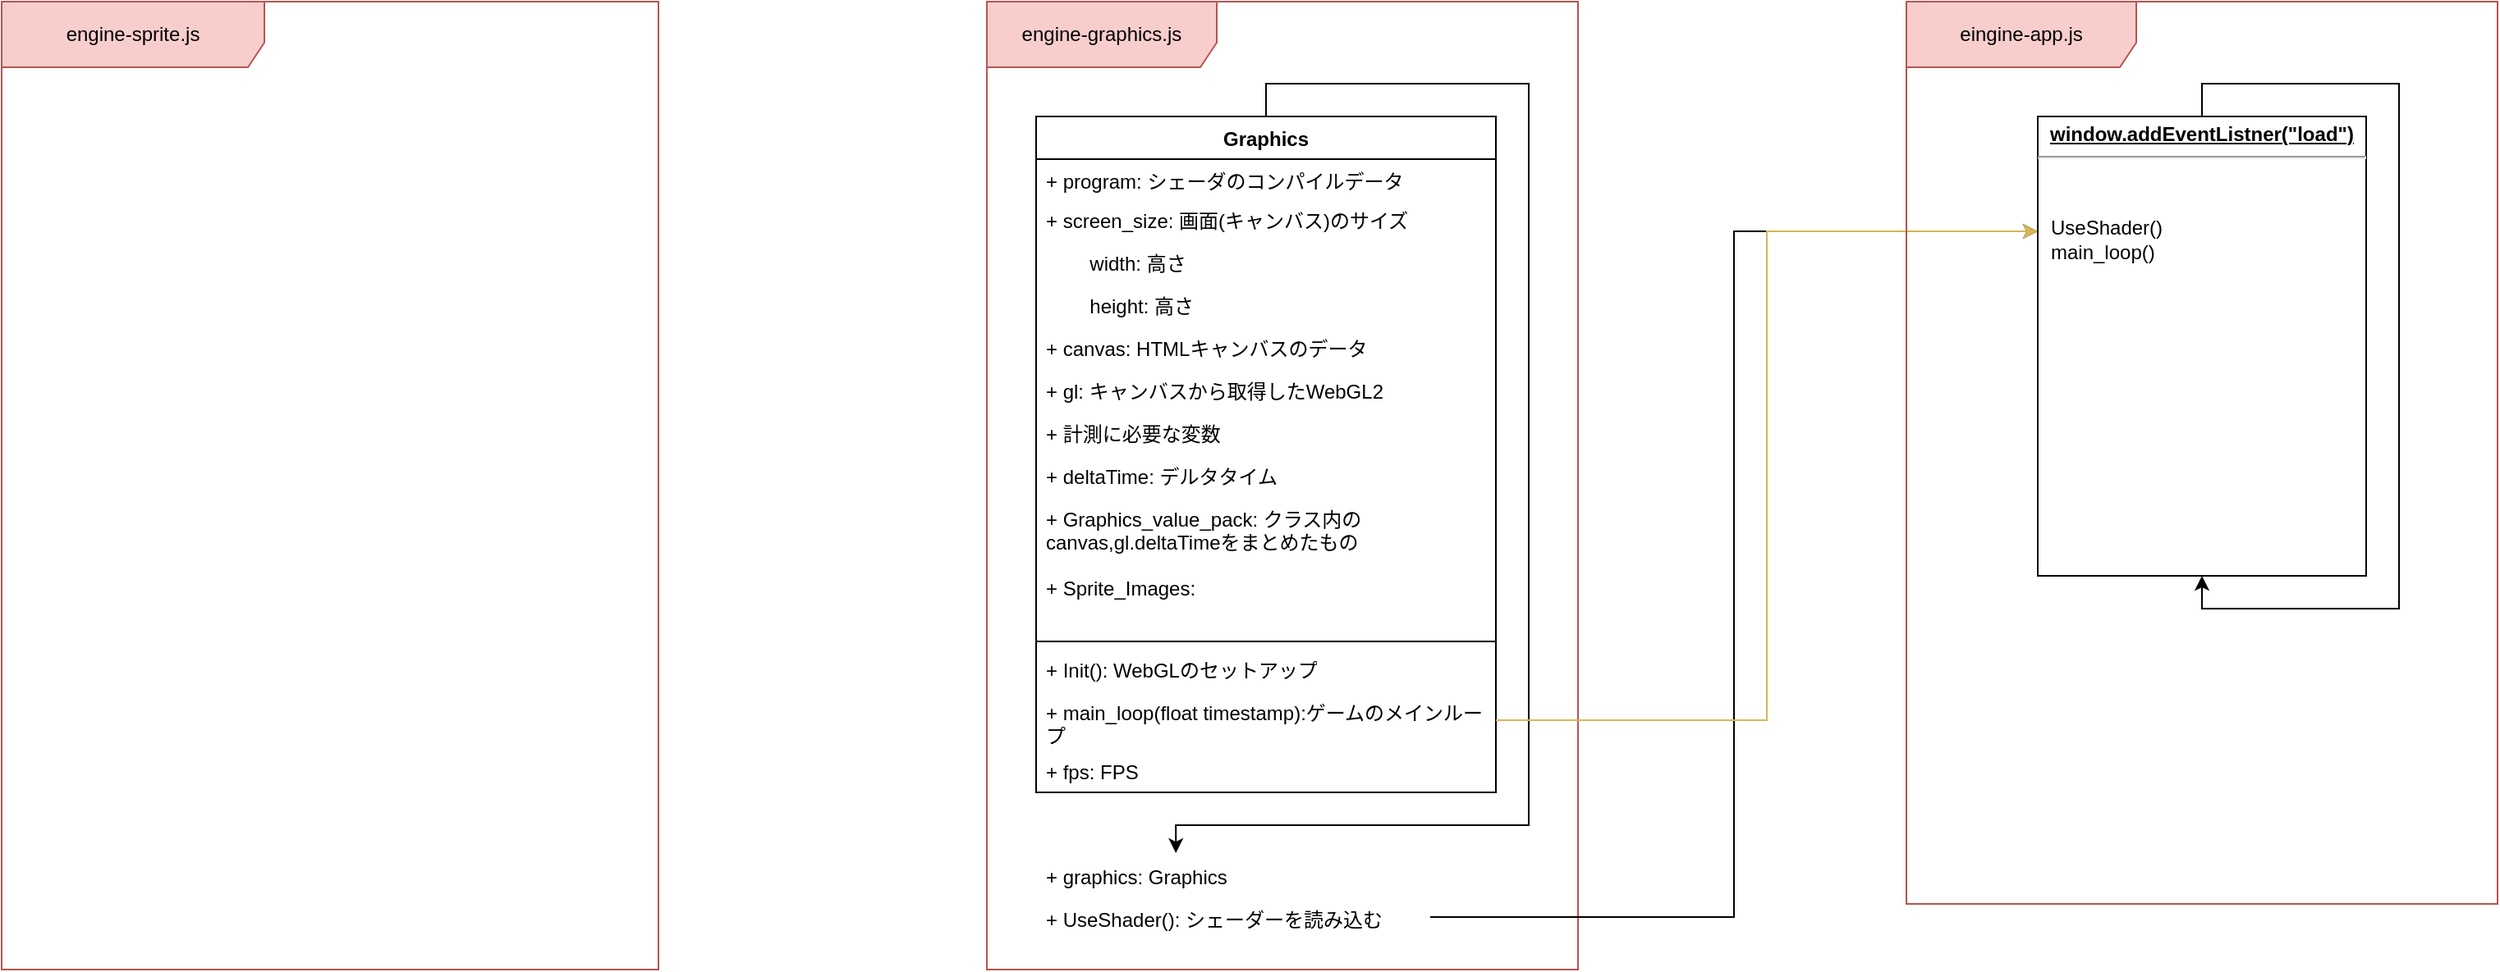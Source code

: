 <mxfile version="22.1.5" type="github">
  <diagram name="Page-1" id="9f46799a-70d6-7492-0946-bef42562c5a5">
    <mxGraphModel dx="2534" dy="782" grid="1" gridSize="10" guides="1" tooltips="1" connect="1" arrows="1" fold="1" page="1" pageScale="1" pageWidth="1100" pageHeight="850" background="none" math="0" shadow="0">
      <root>
        <mxCell id="0" />
        <mxCell id="1" parent="0" />
        <mxCell id="MwIQv-HGQF9bCJOtUhHA-6" value="Graphics" style="swimlane;fontStyle=1;align=center;verticalAlign=top;childLayout=stackLayout;horizontal=1;startSize=26;horizontalStack=0;resizeParent=1;resizeParentMax=0;resizeLast=0;collapsible=1;marginBottom=0;whiteSpace=wrap;html=1;spacing=2;" vertex="1" parent="1">
          <mxGeometry x="470" y="70" width="280" height="412" as="geometry" />
        </mxCell>
        <mxCell id="MwIQv-HGQF9bCJOtUhHA-7" value="+ program: シェーダのコンパイルデータ" style="text;strokeColor=none;fillColor=none;align=left;verticalAlign=top;spacingLeft=4;spacingRight=4;overflow=hidden;rotatable=0;points=[[0,0.5],[1,0.5]];portConstraint=eastwest;whiteSpace=wrap;html=1;spacing=2;" vertex="1" parent="MwIQv-HGQF9bCJOtUhHA-6">
          <mxGeometry y="26" width="280" height="24" as="geometry" />
        </mxCell>
        <mxCell id="MwIQv-HGQF9bCJOtUhHA-11" value="+ screen_size: 画面(キャンバス)のサイズ" style="text;strokeColor=none;fillColor=none;align=left;verticalAlign=top;spacingLeft=4;spacingRight=4;overflow=hidden;rotatable=0;points=[[0,0.5],[1,0.5]];portConstraint=eastwest;whiteSpace=wrap;html=1;container=0;spacing=2;" vertex="1" parent="MwIQv-HGQF9bCJOtUhHA-6">
          <mxGeometry y="50" width="280" height="26" as="geometry" />
        </mxCell>
        <mxCell id="MwIQv-HGQF9bCJOtUhHA-12" value="&lt;span style=&quot;white-space: pre;&quot;&gt;&#x9;&lt;/span&gt;width: 高さ" style="text;strokeColor=none;fillColor=none;align=left;verticalAlign=top;spacingLeft=4;spacingRight=4;overflow=hidden;rotatable=0;points=[[0,0.5],[1,0.5]];portConstraint=eastwest;whiteSpace=wrap;html=1;container=0;spacing=2;" vertex="1" parent="MwIQv-HGQF9bCJOtUhHA-6">
          <mxGeometry y="76" width="280" height="26" as="geometry" />
        </mxCell>
        <mxCell id="MwIQv-HGQF9bCJOtUhHA-16" value="&lt;span style=&quot;white-space: pre;&quot;&gt;&#x9;&lt;/span&gt;height: 高さ" style="text;strokeColor=none;fillColor=none;align=left;verticalAlign=top;spacingLeft=4;spacingRight=4;overflow=hidden;rotatable=0;points=[[0,0.5],[1,0.5]];portConstraint=eastwest;whiteSpace=wrap;html=1;container=0;spacing=2;" vertex="1" parent="MwIQv-HGQF9bCJOtUhHA-6">
          <mxGeometry y="102" width="280" height="26" as="geometry" />
        </mxCell>
        <mxCell id="MwIQv-HGQF9bCJOtUhHA-17" value="+ canvas: HTMLキャンバスのデータ" style="text;strokeColor=none;fillColor=none;align=left;verticalAlign=top;spacingLeft=4;spacingRight=4;overflow=hidden;rotatable=0;points=[[0,0.5],[1,0.5]];portConstraint=eastwest;whiteSpace=wrap;html=1;container=0;spacing=2;" vertex="1" parent="MwIQv-HGQF9bCJOtUhHA-6">
          <mxGeometry y="128" width="280" height="26" as="geometry" />
        </mxCell>
        <mxCell id="MwIQv-HGQF9bCJOtUhHA-21" value="+ gl: キャンバスから取得したWebGL2" style="text;strokeColor=none;fillColor=none;align=left;verticalAlign=top;spacingLeft=4;spacingRight=4;overflow=hidden;rotatable=0;points=[[0,0.5],[1,0.5]];portConstraint=eastwest;whiteSpace=wrap;html=1;container=0;spacing=2;" vertex="1" parent="MwIQv-HGQF9bCJOtUhHA-6">
          <mxGeometry y="154" width="280" height="26" as="geometry" />
        </mxCell>
        <mxCell id="MwIQv-HGQF9bCJOtUhHA-19" value="+ 計測に必要な変数" style="text;strokeColor=none;fillColor=none;align=left;verticalAlign=top;spacingLeft=4;spacingRight=4;overflow=hidden;rotatable=0;points=[[0,0.5],[1,0.5]];portConstraint=eastwest;whiteSpace=wrap;html=1;container=0;spacing=2;" vertex="1" parent="MwIQv-HGQF9bCJOtUhHA-6">
          <mxGeometry y="180" width="280" height="26" as="geometry" />
        </mxCell>
        <mxCell id="MwIQv-HGQF9bCJOtUhHA-18" value="+ deltaTime: デルタタイム" style="text;strokeColor=none;fillColor=none;align=left;verticalAlign=top;spacingLeft=4;spacingRight=4;overflow=hidden;rotatable=0;points=[[0,0.5],[1,0.5]];portConstraint=eastwest;whiteSpace=wrap;html=1;container=0;spacing=2;" vertex="1" parent="MwIQv-HGQF9bCJOtUhHA-6">
          <mxGeometry y="206" width="280" height="26" as="geometry" />
        </mxCell>
        <mxCell id="MwIQv-HGQF9bCJOtUhHA-23" value="+ Graphics_value_pack: クラス内のcanvas,gl.deltaTimeをまとめたもの" style="text;strokeColor=none;fillColor=none;align=left;verticalAlign=top;spacingLeft=4;spacingRight=4;overflow=hidden;rotatable=0;points=[[0,0.5],[1,0.5]];portConstraint=eastwest;whiteSpace=wrap;html=1;container=0;spacing=2;" vertex="1" parent="MwIQv-HGQF9bCJOtUhHA-6">
          <mxGeometry y="232" width="280" height="42" as="geometry" />
        </mxCell>
        <mxCell id="MwIQv-HGQF9bCJOtUhHA-43" value="+ Sprite_Images:&amp;nbsp;" style="text;strokeColor=none;fillColor=none;align=left;verticalAlign=top;spacingLeft=4;spacingRight=4;overflow=hidden;rotatable=0;points=[[0,0.5],[1,0.5]];portConstraint=eastwest;whiteSpace=wrap;html=1;container=0;spacing=2;" vertex="1" parent="MwIQv-HGQF9bCJOtUhHA-6">
          <mxGeometry y="274" width="280" height="42" as="geometry" />
        </mxCell>
        <mxCell id="MwIQv-HGQF9bCJOtUhHA-8" value="" style="line;strokeWidth=1;fillColor=none;align=left;verticalAlign=middle;spacingTop=-1;spacingLeft=3;spacingRight=3;rotatable=0;labelPosition=right;points=[];portConstraint=eastwest;strokeColor=inherit;spacing=2;" vertex="1" parent="MwIQv-HGQF9bCJOtUhHA-6">
          <mxGeometry y="316" width="280" height="8" as="geometry" />
        </mxCell>
        <mxCell id="MwIQv-HGQF9bCJOtUhHA-9" value="+ Init(): WebGLのセットアップ" style="text;strokeColor=none;fillColor=none;align=left;verticalAlign=top;spacingLeft=4;spacingRight=4;overflow=hidden;rotatable=0;points=[[0,0.5],[1,0.5]];portConstraint=eastwest;whiteSpace=wrap;html=1;spacing=2;" vertex="1" parent="MwIQv-HGQF9bCJOtUhHA-6">
          <mxGeometry y="324" width="280" height="26" as="geometry" />
        </mxCell>
        <mxCell id="MwIQv-HGQF9bCJOtUhHA-24" value="+ main_loop(float timestamp):ゲームのメインループ&amp;nbsp;" style="text;strokeColor=none;fillColor=none;align=left;verticalAlign=top;spacingLeft=4;spacingRight=4;overflow=hidden;rotatable=0;points=[[0,0.5],[1,0.5]];portConstraint=eastwest;whiteSpace=wrap;html=1;spacing=2;" vertex="1" parent="MwIQv-HGQF9bCJOtUhHA-6">
          <mxGeometry y="350" width="280" height="36" as="geometry" />
        </mxCell>
        <mxCell id="MwIQv-HGQF9bCJOtUhHA-20" value="+ fps: FPS" style="text;strokeColor=none;fillColor=none;align=left;verticalAlign=top;spacingLeft=4;spacingRight=4;overflow=hidden;rotatable=0;points=[[0,0.5],[1,0.5]];portConstraint=eastwest;whiteSpace=wrap;html=1;container=0;spacing=2;" vertex="1" parent="MwIQv-HGQF9bCJOtUhHA-6">
          <mxGeometry y="386" width="280" height="26" as="geometry" />
        </mxCell>
        <mxCell id="MwIQv-HGQF9bCJOtUhHA-22" style="text;strokeColor=none;fillColor=none;align=left;verticalAlign=top;spacingLeft=4;spacingRight=4;overflow=hidden;rotatable=0;points=[[0,0.5],[1,0.5]];portConstraint=eastwest;whiteSpace=wrap;html=1;container=0;spacing=2;" vertex="1" parent="1">
          <mxGeometry x="470" y="316" width="320" height="26" as="geometry" />
        </mxCell>
        <mxCell id="MwIQv-HGQF9bCJOtUhHA-25" value="engine-graphics.js" style="shape=umlFrame;whiteSpace=wrap;html=1;pointerEvents=0;width=140;height=40;fillColor=#f8cecc;strokeColor=#b85450;" vertex="1" parent="1">
          <mxGeometry x="440" width="360" height="590" as="geometry" />
        </mxCell>
        <mxCell id="MwIQv-HGQF9bCJOtUhHA-29" value="+ graphics: Graphics" style="text;strokeColor=none;fillColor=none;align=left;verticalAlign=top;spacingLeft=4;spacingRight=4;overflow=hidden;rotatable=0;points=[[0,0.5],[1,0.5]];portConstraint=eastwest;whiteSpace=wrap;html=1;" vertex="1" parent="1">
          <mxGeometry x="470" y="520" width="280" height="26" as="geometry" />
        </mxCell>
        <mxCell id="MwIQv-HGQF9bCJOtUhHA-30" style="edgeStyle=orthogonalEdgeStyle;rounded=0;orthogonalLoop=1;jettySize=auto;html=1;exitX=0.5;exitY=0;exitDx=0;exitDy=0;entryX=0.304;entryY=-0.038;entryDx=0;entryDy=0;entryPerimeter=0;" edge="1" parent="1" source="MwIQv-HGQF9bCJOtUhHA-6" target="MwIQv-HGQF9bCJOtUhHA-29">
          <mxGeometry relative="1" as="geometry" />
        </mxCell>
        <mxCell id="MwIQv-HGQF9bCJOtUhHA-41" style="edgeStyle=orthogonalEdgeStyle;rounded=0;orthogonalLoop=1;jettySize=auto;html=1;exitX=1;exitY=0.5;exitDx=0;exitDy=0;entryX=0;entryY=0.25;entryDx=0;entryDy=0;" edge="1" parent="1" source="MwIQv-HGQF9bCJOtUhHA-31" target="MwIQv-HGQF9bCJOtUhHA-40">
          <mxGeometry relative="1" as="geometry" />
        </mxCell>
        <mxCell id="MwIQv-HGQF9bCJOtUhHA-31" value="+ UseShader(): シェーダーを読み込む" style="text;strokeColor=none;fillColor=none;align=left;verticalAlign=top;spacingLeft=4;spacingRight=4;overflow=hidden;rotatable=0;points=[[0,0.5],[1,0.5]];portConstraint=eastwest;whiteSpace=wrap;html=1;" vertex="1" parent="1">
          <mxGeometry x="470" y="546" width="240" height="24" as="geometry" />
        </mxCell>
        <mxCell id="MwIQv-HGQF9bCJOtUhHA-42" style="edgeStyle=orthogonalEdgeStyle;rounded=0;orthogonalLoop=1;jettySize=auto;html=1;exitX=1;exitY=0.5;exitDx=0;exitDy=0;entryX=0;entryY=0.25;entryDx=0;entryDy=0;fillColor=#fff2cc;strokeColor=#d6b656;" edge="1" parent="1" source="MwIQv-HGQF9bCJOtUhHA-24" target="MwIQv-HGQF9bCJOtUhHA-40">
          <mxGeometry relative="1" as="geometry" />
        </mxCell>
        <mxCell id="MwIQv-HGQF9bCJOtUhHA-44" value="" style="group" vertex="1" connectable="0" parent="1">
          <mxGeometry x="1000" width="360" height="550" as="geometry" />
        </mxCell>
        <mxCell id="MwIQv-HGQF9bCJOtUhHA-32" value="eingine-app.js" style="shape=umlFrame;whiteSpace=wrap;html=1;pointerEvents=0;width=140;height=40;fillColor=#f8cecc;strokeColor=#b85450;" vertex="1" parent="MwIQv-HGQF9bCJOtUhHA-44">
          <mxGeometry width="360" height="550" as="geometry" />
        </mxCell>
        <mxCell id="MwIQv-HGQF9bCJOtUhHA-40" value="&lt;p style=&quot;margin:0px;margin-top:4px;text-align:center;text-decoration:underline;&quot;&gt;&lt;b&gt;window.addEventListner(&quot;load&quot;)&lt;/b&gt;&lt;/p&gt;&lt;hr&gt;&lt;p style=&quot;margin:0px;margin-left:8px;&quot;&gt;&lt;br&gt;&lt;/p&gt;&lt;p style=&quot;margin:0px;margin-left:8px;&quot;&gt;&lt;br&gt;&lt;/p&gt;&lt;p style=&quot;margin:0px;margin-left:8px;&quot;&gt;UseShader()&lt;/p&gt;&lt;p style=&quot;margin:0px;margin-left:8px;&quot;&gt;main_loop()&lt;/p&gt;" style="verticalAlign=top;align=left;overflow=fill;fontSize=12;fontFamily=Helvetica;html=1;whiteSpace=wrap;" vertex="1" parent="MwIQv-HGQF9bCJOtUhHA-44">
          <mxGeometry x="80" y="70" width="200" height="280" as="geometry" />
        </mxCell>
        <mxCell id="MwIQv-HGQF9bCJOtUhHA-45" style="edgeStyle=orthogonalEdgeStyle;rounded=0;orthogonalLoop=1;jettySize=auto;html=1;exitX=0.5;exitY=0;exitDx=0;exitDy=0;" edge="1" parent="MwIQv-HGQF9bCJOtUhHA-44" source="MwIQv-HGQF9bCJOtUhHA-40" target="MwIQv-HGQF9bCJOtUhHA-40">
          <mxGeometry relative="1" as="geometry" />
        </mxCell>
        <mxCell id="MwIQv-HGQF9bCJOtUhHA-46" value="engine-sprite.js" style="shape=umlFrame;whiteSpace=wrap;html=1;pointerEvents=0;width=160;height=40;fillColor=#f8cecc;strokeColor=#b85450;" vertex="1" parent="1">
          <mxGeometry x="-160" width="400" height="590" as="geometry" />
        </mxCell>
      </root>
    </mxGraphModel>
  </diagram>
</mxfile>
